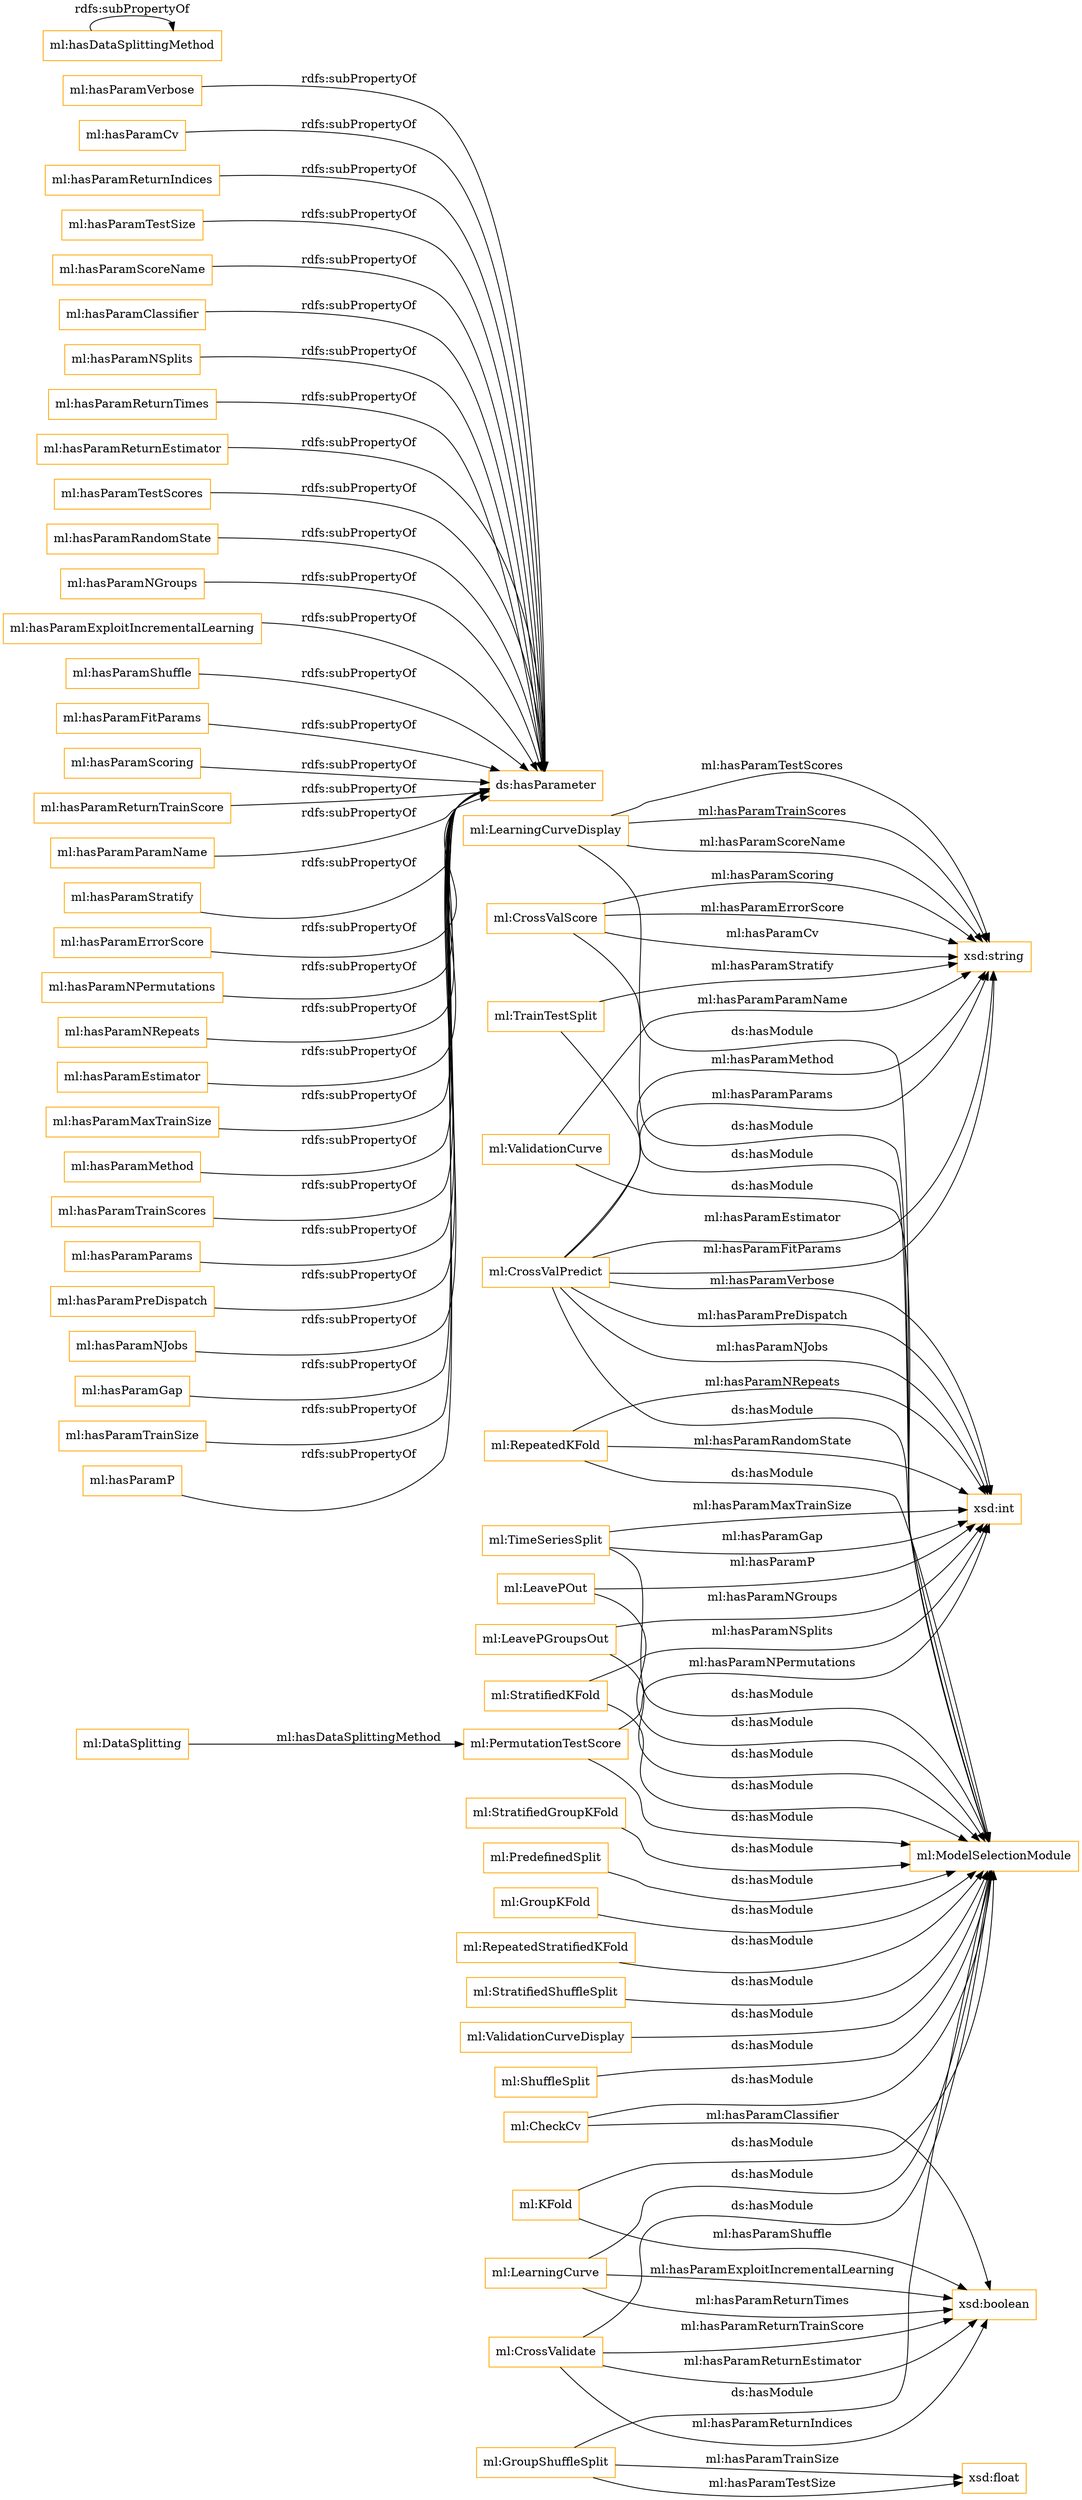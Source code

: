 digraph ar2dtool_diagram { 
rankdir=LR;
size="1501"
node [shape = rectangle, color="orange"]; "ml:PredefinedSplit" "ml:GroupKFold" "ml:RepeatedStratifiedKFold" "ml:CrossValScore" "ml:CheckCv" "ml:RepeatedKFold" "ml:DataSplitting" "ml:TrainTestSplit" "ml:LeavePOut" "ml:StratifiedShuffleSplit" "ml:LeavePGroupsOut" "ml:ValidationCurve" "ml:ValidationCurveDisplay" "ml:ModelSelectionModule" "ml:StratifiedKFold" "ml:TimeSeriesSplit" "ml:PermutationTestScore" "ml:GroupShuffleSplit" "ml:CrossValidate" "ml:CrossValPredict" "ml:KFold" "ml:LearningCurve" "ml:ShuffleSplit" "ml:LearningCurveDisplay" "ml:StratifiedGroupKFold" ; /*classes style*/
	"ml:hasParamVerbose" -> "ds:hasParameter" [ label = "rdfs:subPropertyOf" ];
	"ml:hasParamCv" -> "ds:hasParameter" [ label = "rdfs:subPropertyOf" ];
	"ml:CrossValScore" -> "ml:ModelSelectionModule" [ label = "ds:hasModule" ];
	"ml:hasParamReturnIndices" -> "ds:hasParameter" [ label = "rdfs:subPropertyOf" ];
	"ml:hasParamTestSize" -> "ds:hasParameter" [ label = "rdfs:subPropertyOf" ];
	"ml:hasParamScoreName" -> "ds:hasParameter" [ label = "rdfs:subPropertyOf" ];
	"ml:RepeatedStratifiedKFold" -> "ml:ModelSelectionModule" [ label = "ds:hasModule" ];
	"ml:hasParamClassifier" -> "ds:hasParameter" [ label = "rdfs:subPropertyOf" ];
	"ml:hasParamNSplits" -> "ds:hasParameter" [ label = "rdfs:subPropertyOf" ];
	"ml:StratifiedKFold" -> "ml:ModelSelectionModule" [ label = "ds:hasModule" ];
	"ml:StratifiedShuffleSplit" -> "ml:ModelSelectionModule" [ label = "ds:hasModule" ];
	"ml:hasParamReturnTimes" -> "ds:hasParameter" [ label = "rdfs:subPropertyOf" ];
	"ml:GroupShuffleSplit" -> "ml:ModelSelectionModule" [ label = "ds:hasModule" ];
	"ml:hasParamReturnEstimator" -> "ds:hasParameter" [ label = "rdfs:subPropertyOf" ];
	"ml:hasParamTestScores" -> "ds:hasParameter" [ label = "rdfs:subPropertyOf" ];
	"ml:ValidationCurve" -> "ml:ModelSelectionModule" [ label = "ds:hasModule" ];
	"ml:LeavePOut" -> "ml:ModelSelectionModule" [ label = "ds:hasModule" ];
	"ml:hasParamRandomState" -> "ds:hasParameter" [ label = "rdfs:subPropertyOf" ];
	"ml:CheckCv" -> "ml:ModelSelectionModule" [ label = "ds:hasModule" ];
	"ml:hasParamNGroups" -> "ds:hasParameter" [ label = "rdfs:subPropertyOf" ];
	"ml:PredefinedSplit" -> "ml:ModelSelectionModule" [ label = "ds:hasModule" ];
	"ml:hasParamExploitIncrementalLearning" -> "ds:hasParameter" [ label = "rdfs:subPropertyOf" ];
	"ml:TrainTestSplit" -> "ml:ModelSelectionModule" [ label = "ds:hasModule" ];
	"ml:hasParamShuffle" -> "ds:hasParameter" [ label = "rdfs:subPropertyOf" ];
	"ml:hasParamFitParams" -> "ds:hasParameter" [ label = "rdfs:subPropertyOf" ];
	"ml:hasParamScoring" -> "ds:hasParameter" [ label = "rdfs:subPropertyOf" ];
	"ml:RepeatedKFold" -> "ml:ModelSelectionModule" [ label = "ds:hasModule" ];
	"ml:hasParamReturnTrainScore" -> "ds:hasParameter" [ label = "rdfs:subPropertyOf" ];
	"ml:hasParamParamName" -> "ds:hasParameter" [ label = "rdfs:subPropertyOf" ];
	"ml:hasParamStratify" -> "ds:hasParameter" [ label = "rdfs:subPropertyOf" ];
	"ml:hasParamErrorScore" -> "ds:hasParameter" [ label = "rdfs:subPropertyOf" ];
	"ml:TimeSeriesSplit" -> "ml:ModelSelectionModule" [ label = "ds:hasModule" ];
	"ml:hasParamNPermutations" -> "ds:hasParameter" [ label = "rdfs:subPropertyOf" ];
	"ml:LearningCurve" -> "ml:ModelSelectionModule" [ label = "ds:hasModule" ];
	"ml:CrossValidate" -> "ml:ModelSelectionModule" [ label = "ds:hasModule" ];
	"ml:hasDataSplittingMethod" -> "ml:hasDataSplittingMethod" [ label = "rdfs:subPropertyOf" ];
	"ml:hasParamNRepeats" -> "ds:hasParameter" [ label = "rdfs:subPropertyOf" ];
	"ml:hasParamEstimator" -> "ds:hasParameter" [ label = "rdfs:subPropertyOf" ];
	"ml:CrossValPredict" -> "ml:ModelSelectionModule" [ label = "ds:hasModule" ];
	"ml:StratifiedGroupKFold" -> "ml:ModelSelectionModule" [ label = "ds:hasModule" ];
	"ml:KFold" -> "ml:ModelSelectionModule" [ label = "ds:hasModule" ];
	"ml:hasParamMaxTrainSize" -> "ds:hasParameter" [ label = "rdfs:subPropertyOf" ];
	"ml:ValidationCurveDisplay" -> "ml:ModelSelectionModule" [ label = "ds:hasModule" ];
	"ml:hasParamMethod" -> "ds:hasParameter" [ label = "rdfs:subPropertyOf" ];
	"ml:LeavePGroupsOut" -> "ml:ModelSelectionModule" [ label = "ds:hasModule" ];
	"ml:hasParamTrainScores" -> "ds:hasParameter" [ label = "rdfs:subPropertyOf" ];
	"ml:hasParamParams" -> "ds:hasParameter" [ label = "rdfs:subPropertyOf" ];
	"ml:PermutationTestScore" -> "ml:ModelSelectionModule" [ label = "ds:hasModule" ];
	"ml:hasParamPreDispatch" -> "ds:hasParameter" [ label = "rdfs:subPropertyOf" ];
	"ml:hasParamNJobs" -> "ds:hasParameter" [ label = "rdfs:subPropertyOf" ];
	"ml:hasParamGap" -> "ds:hasParameter" [ label = "rdfs:subPropertyOf" ];
	"ml:ShuffleSplit" -> "ml:ModelSelectionModule" [ label = "ds:hasModule" ];
	"ml:hasParamTrainSize" -> "ds:hasParameter" [ label = "rdfs:subPropertyOf" ];
	"ml:LearningCurveDisplay" -> "ml:ModelSelectionModule" [ label = "ds:hasModule" ];
	"ml:GroupKFold" -> "ml:ModelSelectionModule" [ label = "ds:hasModule" ];
	"ml:hasParamP" -> "ds:hasParameter" [ label = "rdfs:subPropertyOf" ];
	"ml:LearningCurve" -> "xsd:boolean" [ label = "ml:hasParamExploitIncrementalLearning" ];
	"ml:TimeSeriesSplit" -> "xsd:int" [ label = "ml:hasParamMaxTrainSize" ];
	"ml:GroupShuffleSplit" -> "xsd:float" [ label = "ml:hasParamTrainSize" ];
	"ml:RepeatedKFold" -> "xsd:int" [ label = "ml:hasParamNRepeats" ];
	"ml:PermutationTestScore" -> "xsd:int" [ label = "ml:hasParamNPermutations" ];
	"ml:DataSplitting" -> "ml:PermutationTestScore" [ label = "ml:hasDataSplittingMethod" ];
	"ml:CrossValPredict" -> "xsd:string" [ label = "ml:hasParamFitParams" ];
	"ml:LearningCurveDisplay" -> "xsd:string" [ label = "ml:hasParamTestScores" ];
	"ml:LearningCurveDisplay" -> "xsd:string" [ label = "ml:hasParamTrainScores" ];
	"ml:CheckCv" -> "xsd:boolean" [ label = "ml:hasParamClassifier" ];
	"ml:TrainTestSplit" -> "xsd:string" [ label = "ml:hasParamStratify" ];
	"ml:KFold" -> "xsd:boolean" [ label = "ml:hasParamShuffle" ];
	"ml:CrossValScore" -> "xsd:string" [ label = "ml:hasParamCv" ];
	"ml:CrossValScore" -> "xsd:string" [ label = "ml:hasParamScoring" ];
	"ml:ValidationCurve" -> "xsd:string" [ label = "ml:hasParamParamName" ];
	"ml:TimeSeriesSplit" -> "xsd:int" [ label = "ml:hasParamGap" ];
	"ml:GroupShuffleSplit" -> "xsd:float" [ label = "ml:hasParamTestSize" ];
	"ml:CrossValidate" -> "xsd:boolean" [ label = "ml:hasParamReturnIndices" ];
	"ml:CrossValPredict" -> "xsd:string" [ label = "ml:hasParamMethod" ];
	"ml:LearningCurveDisplay" -> "xsd:string" [ label = "ml:hasParamScoreName" ];
	"ml:LeavePGroupsOut" -> "xsd:int" [ label = "ml:hasParamNGroups" ];
	"ml:CrossValPredict" -> "xsd:int" [ label = "ml:hasParamVerbose" ];
	"ml:RepeatedKFold" -> "xsd:int" [ label = "ml:hasParamRandomState" ];
	"ml:CrossValPredict" -> "xsd:int" [ label = "ml:hasParamPreDispatch" ];
	"ml:CrossValPredict" -> "xsd:string" [ label = "ml:hasParamParams" ];
	"ml:CrossValidate" -> "xsd:boolean" [ label = "ml:hasParamReturnTrainScore" ];
	"ml:CrossValidate" -> "xsd:boolean" [ label = "ml:hasParamReturnEstimator" ];
	"ml:LeavePOut" -> "xsd:int" [ label = "ml:hasParamP" ];
	"ml:StratifiedKFold" -> "xsd:int" [ label = "ml:hasParamNSplits" ];
	"ml:CrossValPredict" -> "xsd:string" [ label = "ml:hasParamEstimator" ];
	"ml:CrossValScore" -> "xsd:string" [ label = "ml:hasParamErrorScore" ];
	"ml:LearningCurve" -> "xsd:boolean" [ label = "ml:hasParamReturnTimes" ];
	"ml:CrossValPredict" -> "xsd:int" [ label = "ml:hasParamNJobs" ];

}
